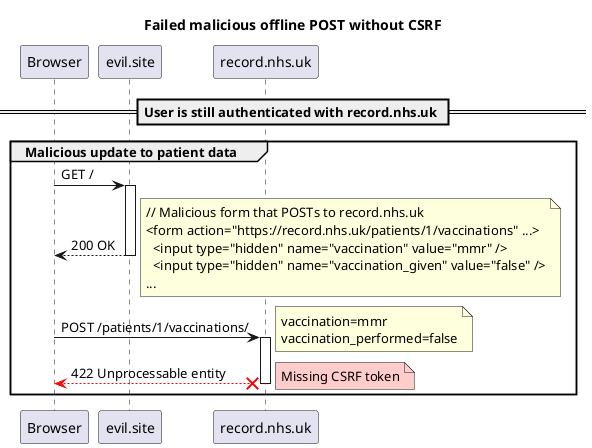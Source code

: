 @startuml

title Failed malicious offline POST without CSRF

autoactivate on

== User is still authenticated with record.nhs.uk ==

group Malicious update to patient data
    Browser -> evil.site: GET /
    return 200 OK
    note right
        // Malicious form that POSTs to record.nhs.uk
        <form action="https://record.nhs.uk/patients/1/vaccinations" ...>
          <input type="hidden" name="vaccination" value="mmr" />
          <input type="hidden" name="vaccination_given" value="false" />
        ...
    end note

    Browser -> record.nhs.uk: POST /patients/1/vaccinations/
    note right
        vaccination=mmr
        vaccination_performed=false
    end note

    Browser <-[#red]-x record.nhs.uk: 422 Unprocessable entity
    deactivate record.nhs.uk
    note right #FCC
        Missing CSRF token
    end note
end

@enduml
